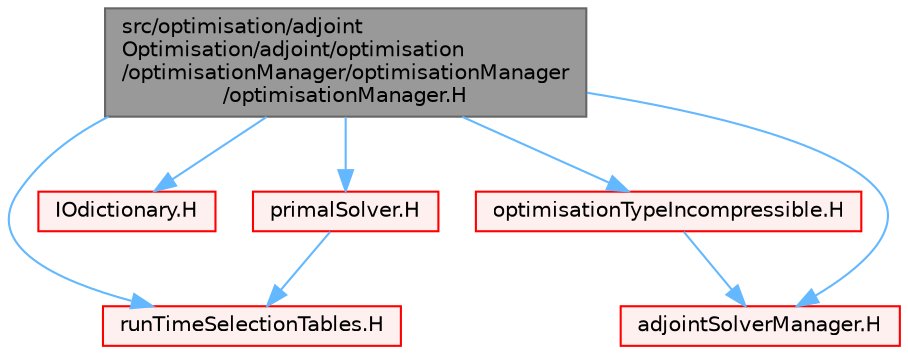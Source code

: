 digraph "src/optimisation/adjointOptimisation/adjoint/optimisation/optimisationManager/optimisationManager/optimisationManager.H"
{
 // LATEX_PDF_SIZE
  bgcolor="transparent";
  edge [fontname=Helvetica,fontsize=10,labelfontname=Helvetica,labelfontsize=10];
  node [fontname=Helvetica,fontsize=10,shape=box,height=0.2,width=0.4];
  Node1 [id="Node000001",label="src/optimisation/adjoint\lOptimisation/adjoint/optimisation\l/optimisationManager/optimisationManager\l/optimisationManager.H",height=0.2,width=0.4,color="gray40", fillcolor="grey60", style="filled", fontcolor="black",tooltip=" "];
  Node1 -> Node2 [id="edge1_Node000001_Node000002",color="steelblue1",style="solid",tooltip=" "];
  Node2 [id="Node000002",label="runTimeSelectionTables.H",height=0.2,width=0.4,color="red", fillcolor="#FFF0F0", style="filled",URL="$runTimeSelectionTables_8H.html",tooltip="Macros to ease declaration of run-time selection tables."];
  Node1 -> Node94 [id="edge2_Node000001_Node000094",color="steelblue1",style="solid",tooltip=" "];
  Node94 [id="Node000094",label="IOdictionary.H",height=0.2,width=0.4,color="red", fillcolor="#FFF0F0", style="filled",URL="$IOdictionary_8H.html",tooltip=" "];
  Node1 -> Node146 [id="edge3_Node000001_Node000146",color="steelblue1",style="solid",tooltip=" "];
  Node146 [id="Node000146",label="optimisationTypeIncompressible.H",height=0.2,width=0.4,color="red", fillcolor="#FFF0F0", style="filled",URL="$optimisationTypeIncompressible_8H.html",tooltip=" "];
  Node146 -> Node147 [id="edge4_Node000146_Node000147",color="steelblue1",style="solid",tooltip=" "];
  Node147 [id="Node000147",label="adjointSolverManager.H",height=0.2,width=0.4,color="red", fillcolor="#FFF0F0", style="filled",URL="$adjointSolverManager_8H.html",tooltip=" "];
  Node1 -> Node451 [id="edge5_Node000001_Node000451",color="steelblue1",style="solid",tooltip=" "];
  Node451 [id="Node000451",label="primalSolver.H",height=0.2,width=0.4,color="red", fillcolor="#FFF0F0", style="filled",URL="$primalSolver_8H.html",tooltip=" "];
  Node451 -> Node2 [id="edge6_Node000451_Node000002",color="steelblue1",style="solid",tooltip=" "];
  Node1 -> Node147 [id="edge7_Node000001_Node000147",color="steelblue1",style="solid",tooltip=" "];
}
